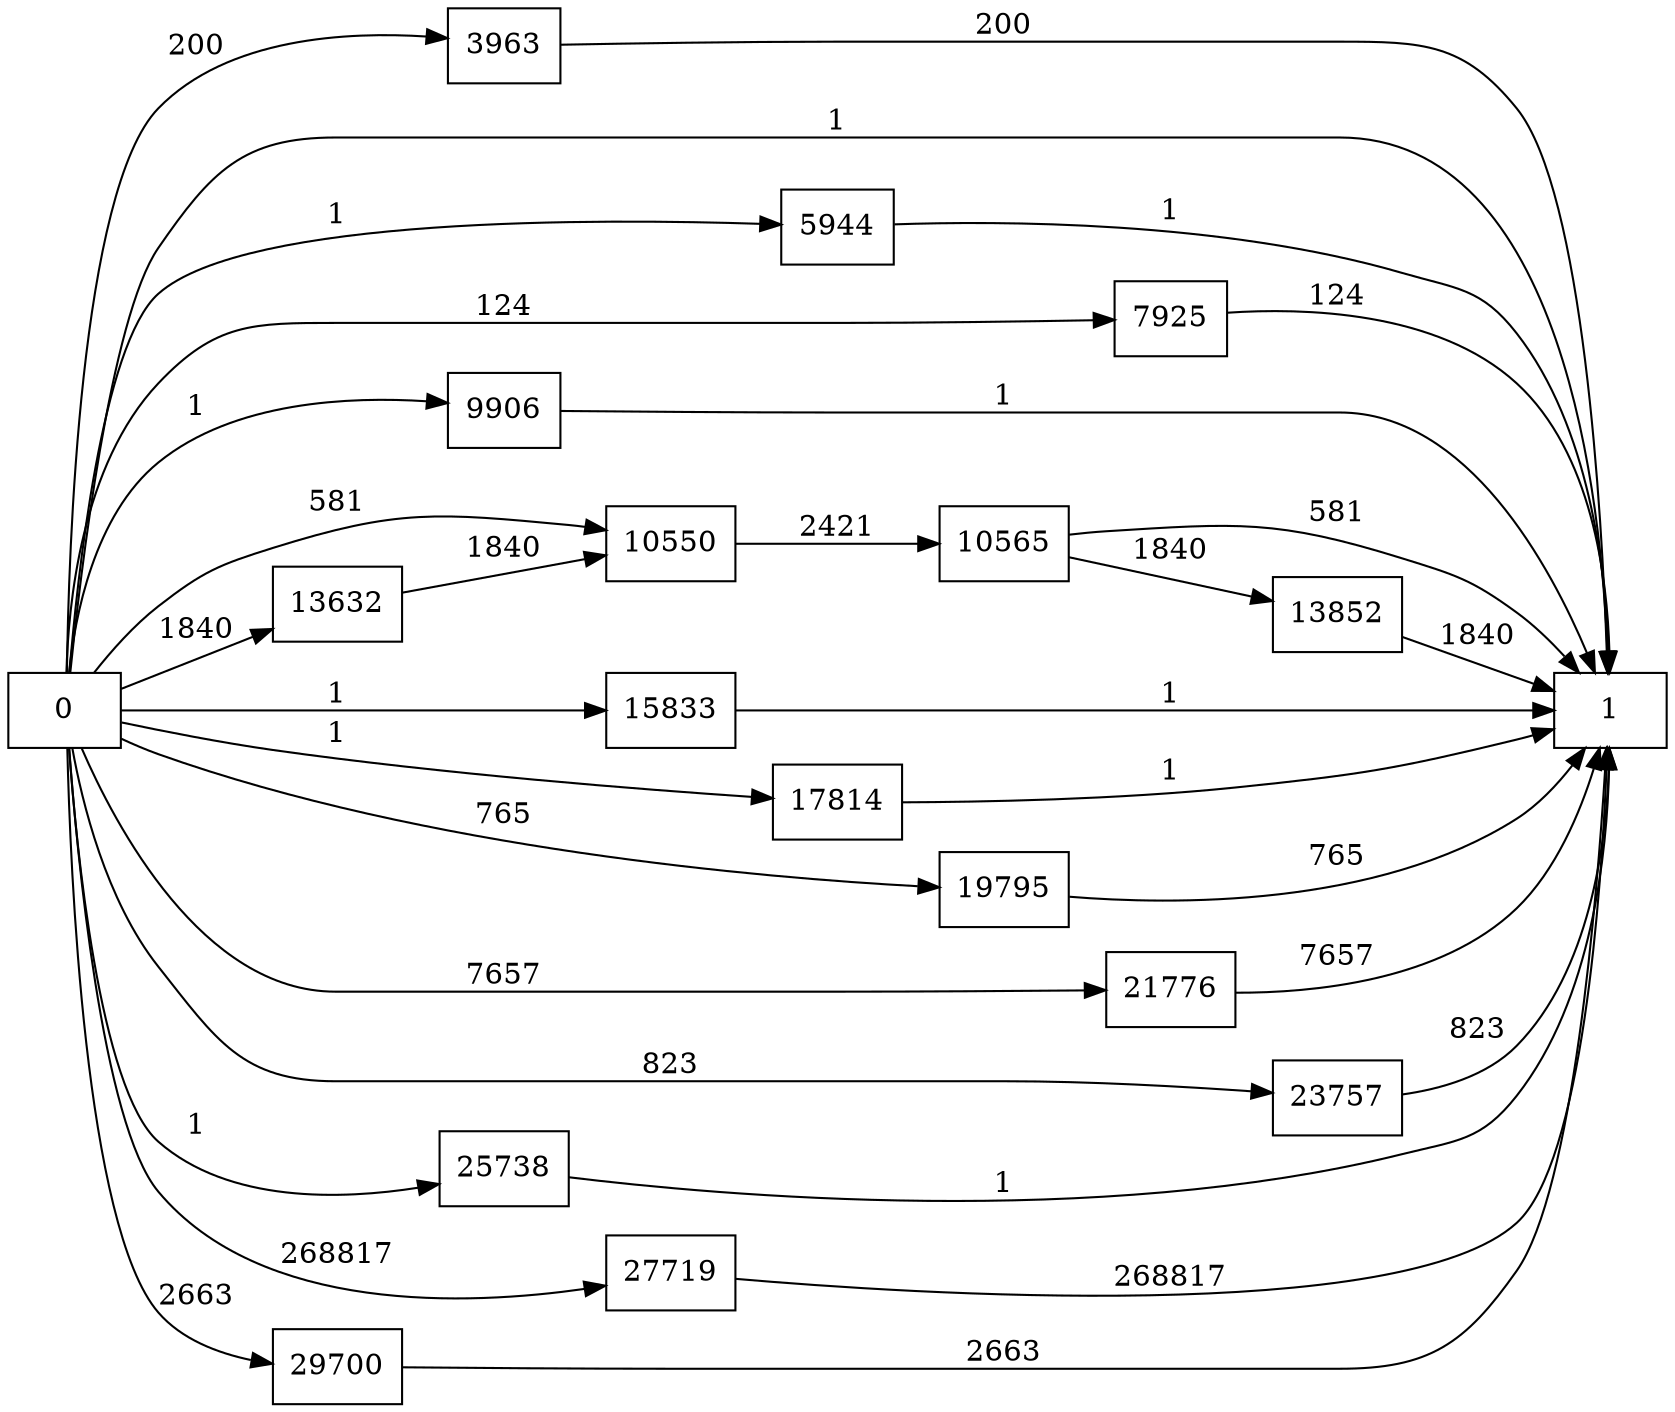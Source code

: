 digraph {
	graph [rankdir=LR]
	node [shape=rectangle]
	3963 -> 1 [label=200]
	5944 -> 1 [label=1]
	7925 -> 1 [label=124]
	9906 -> 1 [label=1]
	10550 -> 10565 [label=2421]
	10565 -> 1 [label=581]
	10565 -> 13852 [label=1840]
	13632 -> 10550 [label=1840]
	13852 -> 1 [label=1840]
	15833 -> 1 [label=1]
	17814 -> 1 [label=1]
	19795 -> 1 [label=765]
	21776 -> 1 [label=7657]
	23757 -> 1 [label=823]
	25738 -> 1 [label=1]
	27719 -> 1 [label=268817]
	29700 -> 1 [label=2663]
	0 -> 1 [label=1]
	0 -> 3963 [label=200]
	0 -> 5944 [label=1]
	0 -> 7925 [label=124]
	0 -> 9906 [label=1]
	0 -> 10550 [label=581]
	0 -> 13632 [label=1840]
	0 -> 15833 [label=1]
	0 -> 17814 [label=1]
	0 -> 19795 [label=765]
	0 -> 21776 [label=7657]
	0 -> 23757 [label=823]
	0 -> 25738 [label=1]
	0 -> 27719 [label=268817]
	0 -> 29700 [label=2663]
}
